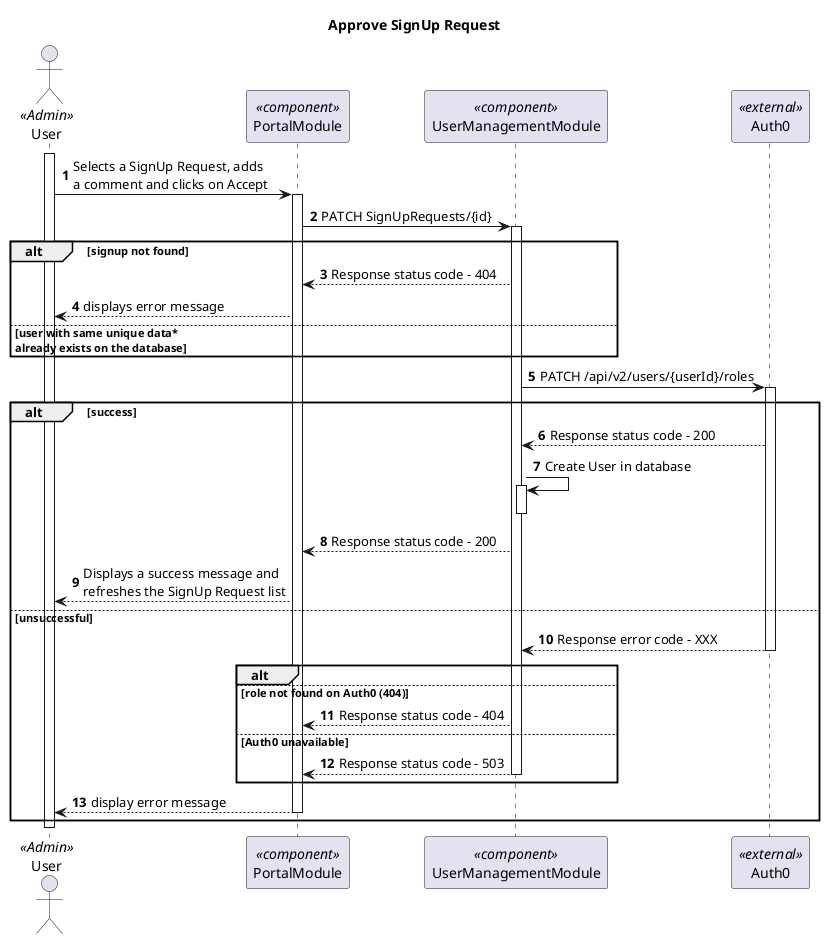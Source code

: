 @startuml Process View - Level 2

autonumber
skinparam packageStyle rect

title Approve SignUp Request

actor "User" as U <<Admin>>
participant "PortalModule" as RPM <<component>>
participant "UserManagementModule" as DAM <<component>>
participant "Auth0" as A0 <<external>>

activate U

U -> RPM:  Selects a SignUp Request, adds \na comment and clicks on Accept
activate RPM

RPM -> DAM: PATCH SignUpRequests/{id}

activate DAM
alt signup not found
DAM --> RPM: Response status code - 404
RPM --> U: displays error message
else user with same unique data*\nalready exists on the database
end


DAM -> A0: PATCH /api/v2/users/{userId}/roles

activate A0
alt success
A0 --> DAM: Response status code - 200

DAM -> DAM: Create User in database
activate DAM
deactivate DAM


RPM <-- DAM: Response status code - 200

U <-- RPM: Displays a success message and \nrefreshes the SignUp Request list

else unsuccessful
A0 --> DAM: Response error code - XXX
deactivate A0

alt

else role not found on Auth0 (404)
 RPM <-- DAM: Response status code - 404
else  Auth0 unavailable
 RPM <-- DAM: Response status code - 503
 deactivate DAM
end
 U <-- RPM: display error message
deactivate RPM
end

deactivate U

@enduml